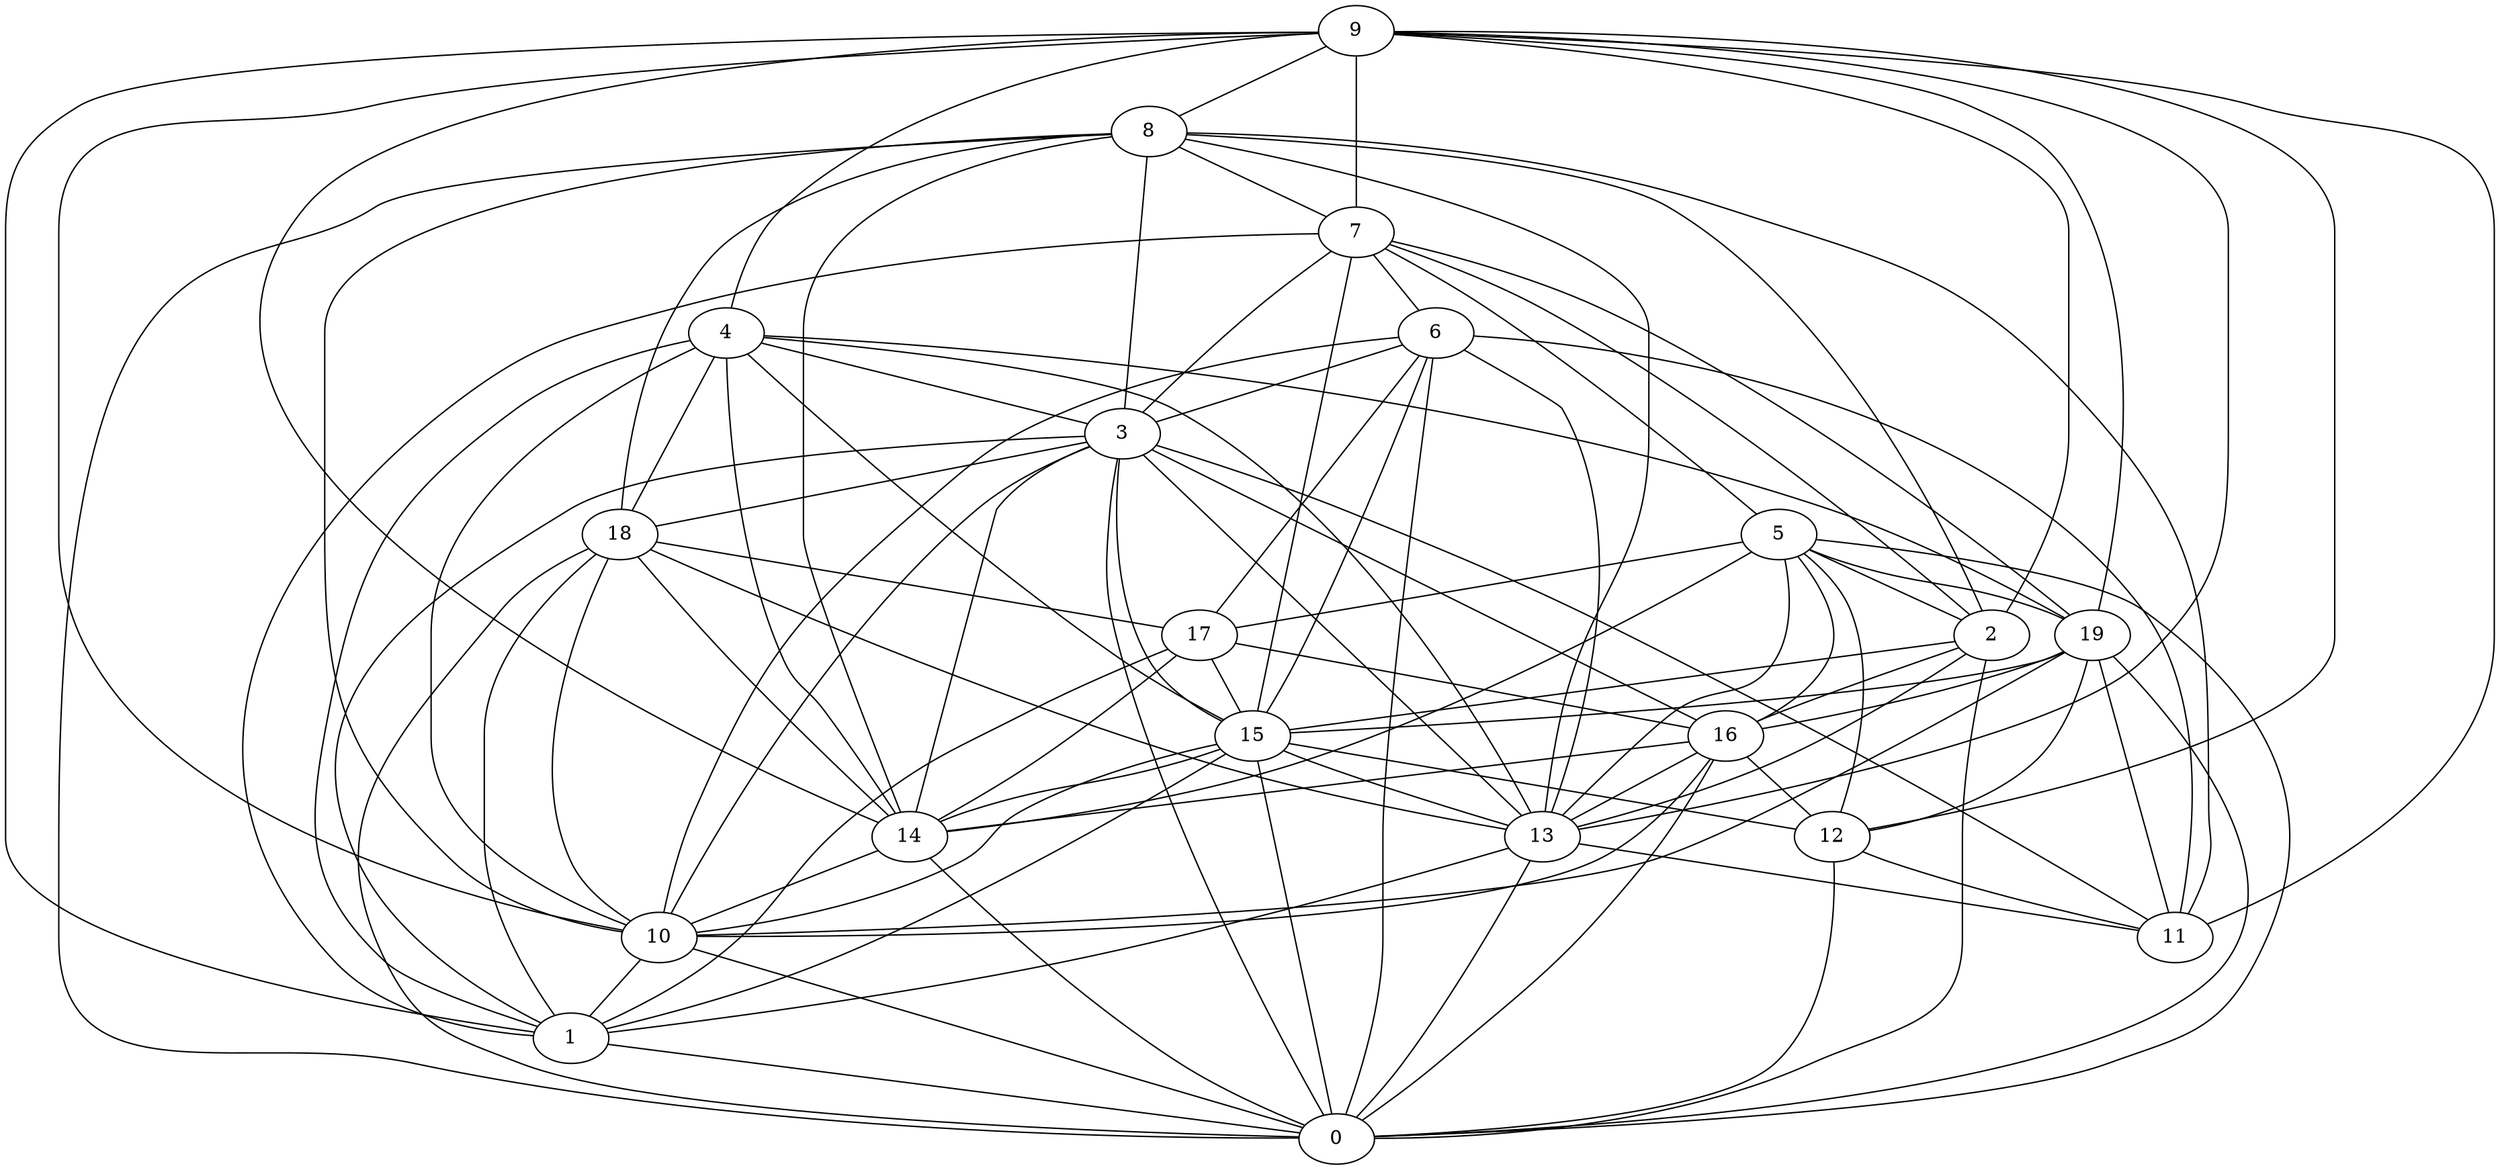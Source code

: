 digraph GG_graph {

subgraph G_graph {
edge [color = black]
"12" -> "11" [dir = none]
"12" -> "0" [dir = none]
"4" -> "3" [dir = none]
"4" -> "10" [dir = none]
"4" -> "14" [dir = none]
"7" -> "2" [dir = none]
"7" -> "5" [dir = none]
"17" -> "14" [dir = none]
"17" -> "15" [dir = none]
"17" -> "1" [dir = none]
"6" -> "15" [dir = none]
"6" -> "10" [dir = none]
"6" -> "0" [dir = none]
"19" -> "11" [dir = none]
"19" -> "12" [dir = none]
"19" -> "0" [dir = none]
"19" -> "15" [dir = none]
"2" -> "16" [dir = none]
"2" -> "15" [dir = none]
"2" -> "0" [dir = none]
"2" -> "13" [dir = none]
"5" -> "14" [dir = none]
"5" -> "0" [dir = none]
"5" -> "16" [dir = none]
"5" -> "12" [dir = none]
"5" -> "2" [dir = none]
"5" -> "17" [dir = none]
"18" -> "13" [dir = none]
"18" -> "1" [dir = none]
"18" -> "14" [dir = none]
"10" -> "1" [dir = none]
"10" -> "0" [dir = none]
"13" -> "1" [dir = none]
"13" -> "0" [dir = none]
"15" -> "10" [dir = none]
"15" -> "0" [dir = none]
"15" -> "14" [dir = none]
"8" -> "10" [dir = none]
"8" -> "11" [dir = none]
"8" -> "3" [dir = none]
"8" -> "18" [dir = none]
"3" -> "11" [dir = none]
"3" -> "10" [dir = none]
"3" -> "1" [dir = none]
"3" -> "18" [dir = none]
"3" -> "13" [dir = none]
"16" -> "13" [dir = none]
"16" -> "14" [dir = none]
"16" -> "10" [dir = none]
"14" -> "10" [dir = none]
"14" -> "0" [dir = none]
"1" -> "0" [dir = none]
"9" -> "10" [dir = none]
"9" -> "13" [dir = none]
"9" -> "7" [dir = none]
"9" -> "14" [dir = none]
"9" -> "11" [dir = none]
"8" -> "0" [dir = none]
"8" -> "7" [dir = none]
"9" -> "8" [dir = none]
"9" -> "4" [dir = none]
"7" -> "6" [dir = none]
"4" -> "19" [dir = none]
"5" -> "13" [dir = none]
"18" -> "10" [dir = none]
"5" -> "19" [dir = none]
"6" -> "13" [dir = none]
"13" -> "11" [dir = none]
"8" -> "14" [dir = none]
"15" -> "12" [dir = none]
"9" -> "2" [dir = none]
"4" -> "13" [dir = none]
"7" -> "3" [dir = none]
"7" -> "19" [dir = none]
"6" -> "17" [dir = none]
"9" -> "12" [dir = none]
"4" -> "1" [dir = none]
"3" -> "16" [dir = none]
"16" -> "12" [dir = none]
"9" -> "19" [dir = none]
"7" -> "1" [dir = none]
"7" -> "15" [dir = none]
"15" -> "1" [dir = none]
"15" -> "13" [dir = none]
"17" -> "16" [dir = none]
"9" -> "1" [dir = none]
"16" -> "0" [dir = none]
"3" -> "14" [dir = none]
"8" -> "13" [dir = none]
"18" -> "17" [dir = none]
"19" -> "16" [dir = none]
"6" -> "11" [dir = none]
"8" -> "2" [dir = none]
"3" -> "0" [dir = none]
"4" -> "18" [dir = none]
"4" -> "15" [dir = none]
"3" -> "15" [dir = none]
"6" -> "3" [dir = none]
"18" -> "0" [dir = none]
"19" -> "10" [dir = none]
}

}
